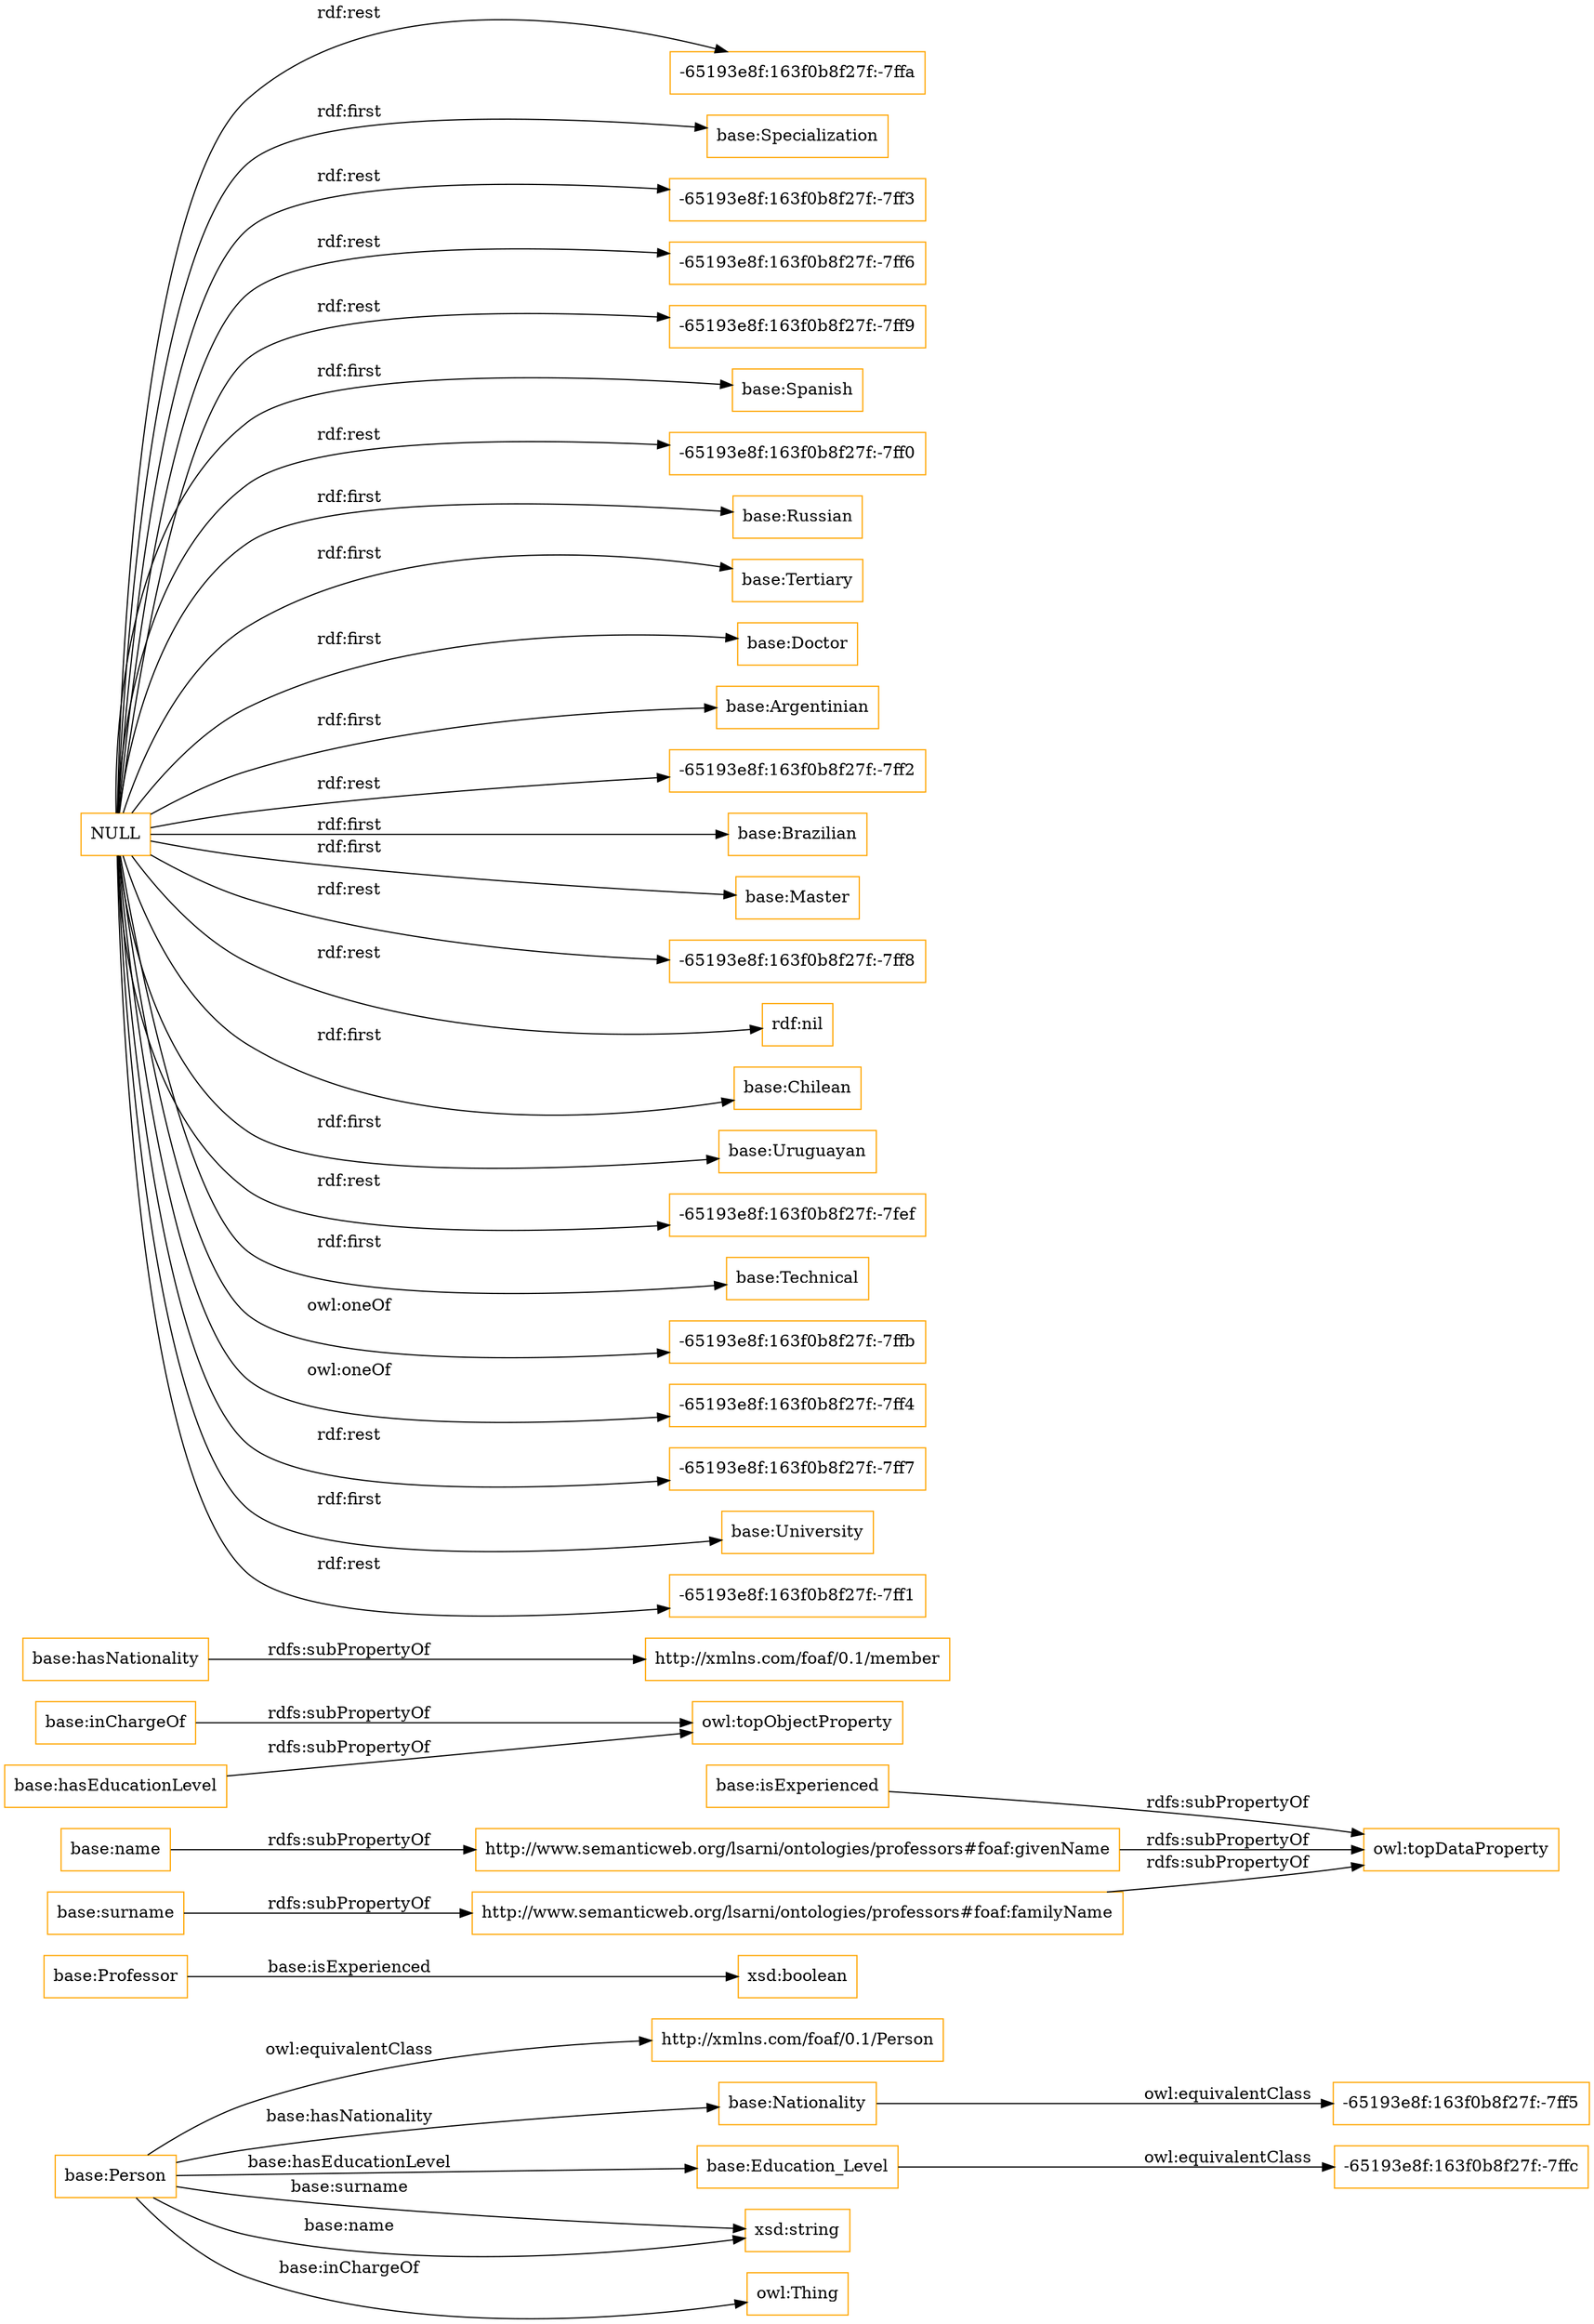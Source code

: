 digraph ar2dtool_diagram { 
rankdir=LR;
size="1501"
node [shape = rectangle, color="orange"]; "http://xmlns.com/foaf/0.1/Person" "base:Professor" "base:Person" "-65193e8f:163f0b8f27f:-7ff5" "base:Nationality" "-65193e8f:163f0b8f27f:-7ffc" "base:Education_Level" ; /*classes style*/
	"http://www.semanticweb.org/lsarni/ontologies/professors#foaf:familyName" -> "owl:topDataProperty" [ label = "rdfs:subPropertyOf" ];
	"base:inChargeOf" -> "owl:topObjectProperty" [ label = "rdfs:subPropertyOf" ];
	"base:hasEducationLevel" -> "owl:topObjectProperty" [ label = "rdfs:subPropertyOf" ];
	"base:surname" -> "http://www.semanticweb.org/lsarni/ontologies/professors#foaf:familyName" [ label = "rdfs:subPropertyOf" ];
	"base:isExperienced" -> "owl:topDataProperty" [ label = "rdfs:subPropertyOf" ];
	"base:name" -> "http://www.semanticweb.org/lsarni/ontologies/professors#foaf:givenName" [ label = "rdfs:subPropertyOf" ];
	"base:hasNationality" -> "http://xmlns.com/foaf/0.1/member" [ label = "rdfs:subPropertyOf" ];
	"base:Person" -> "http://xmlns.com/foaf/0.1/Person" [ label = "owl:equivalentClass" ];
	"base:Education_Level" -> "-65193e8f:163f0b8f27f:-7ffc" [ label = "owl:equivalentClass" ];
	"http://www.semanticweb.org/lsarni/ontologies/professors#foaf:givenName" -> "owl:topDataProperty" [ label = "rdfs:subPropertyOf" ];
	"NULL" -> "-65193e8f:163f0b8f27f:-7ffa" [ label = "rdf:rest" ];
	"NULL" -> "base:Specialization" [ label = "rdf:first" ];
	"NULL" -> "-65193e8f:163f0b8f27f:-7ff3" [ label = "rdf:rest" ];
	"NULL" -> "-65193e8f:163f0b8f27f:-7ff6" [ label = "rdf:rest" ];
	"NULL" -> "-65193e8f:163f0b8f27f:-7ff9" [ label = "rdf:rest" ];
	"NULL" -> "base:Spanish" [ label = "rdf:first" ];
	"NULL" -> "-65193e8f:163f0b8f27f:-7ff0" [ label = "rdf:rest" ];
	"NULL" -> "base:Russian" [ label = "rdf:first" ];
	"NULL" -> "base:Tertiary" [ label = "rdf:first" ];
	"NULL" -> "base:Doctor" [ label = "rdf:first" ];
	"NULL" -> "base:Argentinian" [ label = "rdf:first" ];
	"NULL" -> "-65193e8f:163f0b8f27f:-7ff2" [ label = "rdf:rest" ];
	"NULL" -> "base:Brazilian" [ label = "rdf:first" ];
	"NULL" -> "base:Master" [ label = "rdf:first" ];
	"NULL" -> "-65193e8f:163f0b8f27f:-7ff8" [ label = "rdf:rest" ];
	"NULL" -> "rdf:nil" [ label = "rdf:rest" ];
	"NULL" -> "base:Chilean" [ label = "rdf:first" ];
	"NULL" -> "base:Uruguayan" [ label = "rdf:first" ];
	"NULL" -> "-65193e8f:163f0b8f27f:-7fef" [ label = "rdf:rest" ];
	"NULL" -> "base:Technical" [ label = "rdf:first" ];
	"NULL" -> "-65193e8f:163f0b8f27f:-7ffb" [ label = "owl:oneOf" ];
	"NULL" -> "-65193e8f:163f0b8f27f:-7ff4" [ label = "owl:oneOf" ];
	"NULL" -> "-65193e8f:163f0b8f27f:-7ff7" [ label = "rdf:rest" ];
	"NULL" -> "base:University" [ label = "rdf:first" ];
	"NULL" -> "-65193e8f:163f0b8f27f:-7ff1" [ label = "rdf:rest" ];
	"base:Nationality" -> "-65193e8f:163f0b8f27f:-7ff5" [ label = "owl:equivalentClass" ];
	"base:Person" -> "xsd:string" [ label = "base:surname" ];
	"base:Person" -> "owl:Thing" [ label = "base:inChargeOf" ];
	"base:Person" -> "xsd:string" [ label = "base:name" ];
	"base:Person" -> "base:Education_Level" [ label = "base:hasEducationLevel" ];
	"base:Professor" -> "xsd:boolean" [ label = "base:isExperienced" ];
	"base:Person" -> "base:Nationality" [ label = "base:hasNationality" ];

}
